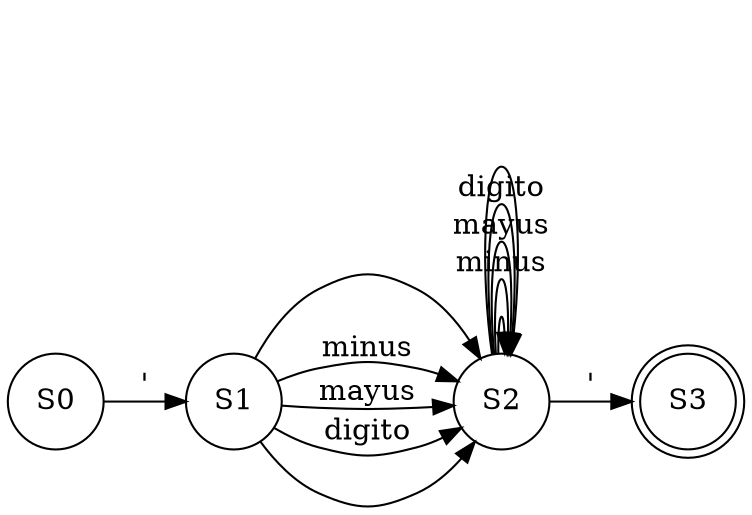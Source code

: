 digraph structs {
rankdir=LR;
node [shape=doublecircle];S3;
node [shape=circle];S0->S1[label="\'"];
S1->S2[label="\n"];
S1->S2[label="minus"];
S1->S2[label="mayus"];
S1->S2[label="digito"];
S1->S2[label=" "];
S2->S2[label="\n"];
S2->S2[label="minus"];
S2->S2[label="mayus"];
S2->S2[label="digito"];
S2->S2[label=" "];
S2->S3[label="\'"];
}
